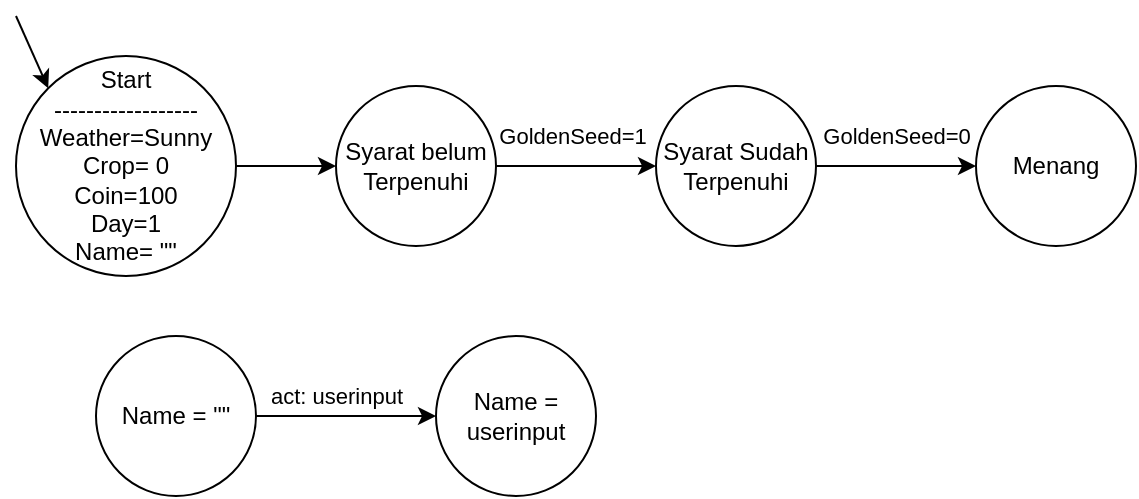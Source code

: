 <mxfile version="24.5.3" type="github">
  <diagram id="C5RBs43oDa-KdzZeNtuy" name="Page-1">
    <mxGraphModel dx="989" dy="509" grid="1" gridSize="10" guides="1" tooltips="1" connect="1" arrows="1" fold="1" page="1" pageScale="1" pageWidth="827" pageHeight="1169" math="0" shadow="0">
      <root>
        <mxCell id="WIyWlLk6GJQsqaUBKTNV-0" />
        <mxCell id="WIyWlLk6GJQsqaUBKTNV-1" parent="WIyWlLk6GJQsqaUBKTNV-0" />
        <mxCell id="Pw0hEaCwRAZkLy2Prb98-2" style="edgeStyle=orthogonalEdgeStyle;rounded=0;orthogonalLoop=1;jettySize=auto;html=1;entryX=0;entryY=0.5;entryDx=0;entryDy=0;" parent="WIyWlLk6GJQsqaUBKTNV-1" source="Pw0hEaCwRAZkLy2Prb98-0" target="Pw0hEaCwRAZkLy2Prb98-1" edge="1">
          <mxGeometry relative="1" as="geometry" />
        </mxCell>
        <mxCell id="Pw0hEaCwRAZkLy2Prb98-0" value="Start&lt;div&gt;------------------&lt;/div&gt;&lt;div&gt;Weather=Sunny&lt;br&gt;&lt;/div&gt;&lt;div&gt;Crop= 0&lt;/div&gt;&lt;div&gt;Coin=100&lt;/div&gt;&lt;div&gt;Day=1&lt;/div&gt;&lt;div&gt;Name= &quot;&quot;&lt;/div&gt;" style="ellipse;whiteSpace=wrap;html=1;aspect=fixed;" parent="WIyWlLk6GJQsqaUBKTNV-1" vertex="1">
          <mxGeometry x="10" y="30" width="110" height="110" as="geometry" />
        </mxCell>
        <mxCell id="Pw0hEaCwRAZkLy2Prb98-3" style="edgeStyle=orthogonalEdgeStyle;rounded=0;orthogonalLoop=1;jettySize=auto;html=1;entryX=0;entryY=0.5;entryDx=0;entryDy=0;exitX=1;exitY=0.5;exitDx=0;exitDy=0;" parent="WIyWlLk6GJQsqaUBKTNV-1" source="Pw0hEaCwRAZkLy2Prb98-1" target="Pw0hEaCwRAZkLy2Prb98-4" edge="1">
          <mxGeometry relative="1" as="geometry">
            <mxPoint x="390" y="60" as="targetPoint" />
            <mxPoint x="310" y="75" as="sourcePoint" />
          </mxGeometry>
        </mxCell>
        <mxCell id="Pw0hEaCwRAZkLy2Prb98-6" value="GoldenSeed=1" style="edgeLabel;html=1;align=center;verticalAlign=middle;resizable=0;points=[];" parent="Pw0hEaCwRAZkLy2Prb98-3" vertex="1" connectable="0">
          <mxGeometry x="-0.061" y="3" relative="1" as="geometry">
            <mxPoint y="-12" as="offset" />
          </mxGeometry>
        </mxCell>
        <mxCell id="Pw0hEaCwRAZkLy2Prb98-1" value="Syarat belum&lt;br&gt;Terpenuhi" style="ellipse;whiteSpace=wrap;html=1;aspect=fixed;" parent="WIyWlLk6GJQsqaUBKTNV-1" vertex="1">
          <mxGeometry x="170" y="45" width="80" height="80" as="geometry" />
        </mxCell>
        <mxCell id="Pw0hEaCwRAZkLy2Prb98-11" style="edgeStyle=orthogonalEdgeStyle;rounded=0;orthogonalLoop=1;jettySize=auto;html=1;entryX=0;entryY=0.5;entryDx=0;entryDy=0;" parent="WIyWlLk6GJQsqaUBKTNV-1" source="Pw0hEaCwRAZkLy2Prb98-4" target="Pw0hEaCwRAZkLy2Prb98-15" edge="1">
          <mxGeometry relative="1" as="geometry">
            <mxPoint x="560.0" y="60" as="targetPoint" />
          </mxGeometry>
        </mxCell>
        <mxCell id="Pw0hEaCwRAZkLy2Prb98-13" value="&lt;div&gt;GoldenSeed=0&lt;/div&gt;" style="edgeLabel;html=1;align=center;verticalAlign=middle;resizable=0;points=[];" parent="Pw0hEaCwRAZkLy2Prb98-11" vertex="1" connectable="0">
          <mxGeometry x="-0.14" relative="1" as="geometry">
            <mxPoint x="5" y="-15" as="offset" />
          </mxGeometry>
        </mxCell>
        <mxCell id="Pw0hEaCwRAZkLy2Prb98-4" value="Syarat Sudah&lt;br&gt;Terpenuhi" style="ellipse;whiteSpace=wrap;html=1;aspect=fixed;" parent="WIyWlLk6GJQsqaUBKTNV-1" vertex="1">
          <mxGeometry x="330" y="45" width="80" height="80" as="geometry" />
        </mxCell>
        <mxCell id="Pw0hEaCwRAZkLy2Prb98-15" value="Menang" style="ellipse;whiteSpace=wrap;html=1;aspect=fixed;" parent="WIyWlLk6GJQsqaUBKTNV-1" vertex="1">
          <mxGeometry x="490" y="45" width="80" height="80" as="geometry" />
        </mxCell>
        <mxCell id="vy8scNqJNVCFXgUL62Ip-9" value="" style="endArrow=classic;html=1;rounded=0;entryX=0;entryY=0;entryDx=0;entryDy=0;" parent="WIyWlLk6GJQsqaUBKTNV-1" target="Pw0hEaCwRAZkLy2Prb98-0" edge="1">
          <mxGeometry width="50" height="50" relative="1" as="geometry">
            <mxPoint x="10" y="10" as="sourcePoint" />
            <mxPoint x="40" y="14.65" as="targetPoint" />
          </mxGeometry>
        </mxCell>
        <mxCell id="t1v_qKrR-NGsP16EMqap-2" style="edgeStyle=orthogonalEdgeStyle;rounded=0;orthogonalLoop=1;jettySize=auto;html=1;entryX=0;entryY=0.5;entryDx=0;entryDy=0;" edge="1" parent="WIyWlLk6GJQsqaUBKTNV-1" source="t1v_qKrR-NGsP16EMqap-0" target="t1v_qKrR-NGsP16EMqap-1">
          <mxGeometry relative="1" as="geometry" />
        </mxCell>
        <mxCell id="t1v_qKrR-NGsP16EMqap-3" value="act: userinput" style="edgeLabel;html=1;align=center;verticalAlign=middle;resizable=0;points=[];" vertex="1" connectable="0" parent="t1v_qKrR-NGsP16EMqap-2">
          <mxGeometry x="-0.288" y="1" relative="1" as="geometry">
            <mxPoint x="8" y="-9" as="offset" />
          </mxGeometry>
        </mxCell>
        <mxCell id="t1v_qKrR-NGsP16EMqap-0" value="Name = &quot;&quot;" style="ellipse;whiteSpace=wrap;html=1;aspect=fixed;" vertex="1" parent="WIyWlLk6GJQsqaUBKTNV-1">
          <mxGeometry x="50" y="170" width="80" height="80" as="geometry" />
        </mxCell>
        <mxCell id="t1v_qKrR-NGsP16EMqap-1" value="Name = userinput" style="ellipse;whiteSpace=wrap;html=1;aspect=fixed;" vertex="1" parent="WIyWlLk6GJQsqaUBKTNV-1">
          <mxGeometry x="220" y="170" width="80" height="80" as="geometry" />
        </mxCell>
      </root>
    </mxGraphModel>
  </diagram>
</mxfile>
